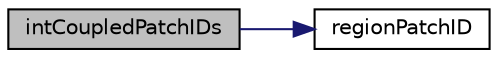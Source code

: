digraph "intCoupledPatchIDs"
{
  bgcolor="transparent";
  edge [fontname="Helvetica",fontsize="10",labelfontname="Helvetica",labelfontsize="10"];
  node [fontname="Helvetica",fontsize="10",shape=record];
  rankdir="LR";
  Node904 [label="intCoupledPatchIDs",height=0.2,width=0.4,color="black", fillcolor="grey75", style="filled", fontcolor="black"];
  Node904 -> Node905 [color="midnightblue",fontsize="10",style="solid",fontname="Helvetica"];
  Node905 [label="regionPatchID",height=0.2,width=0.4,color="black",URL="$a30073.html#aa98a9f60433428cf8eae3ed7ca2d9ec7",tooltip="Return region ID corresponding to primaryPatchID. "];
}
